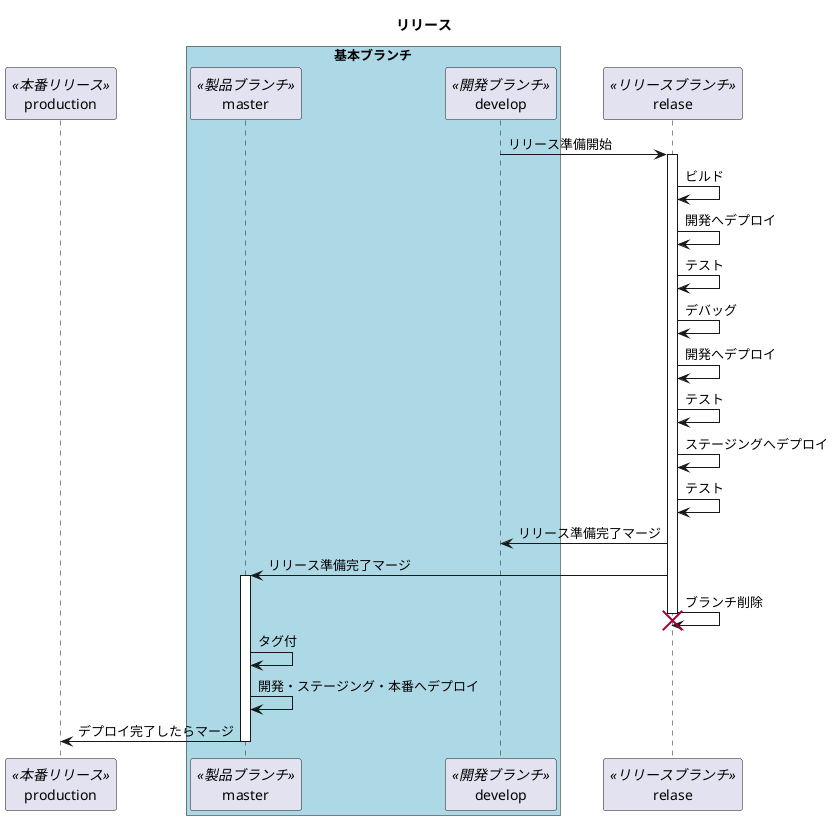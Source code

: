 @startuml
title リリース

participant production as production <<本番リリース>>
box "基本ブランチ" #LightBlue
  participant master as master <<製品ブランチ>>
  participant develop as develop <<開発ブランチ>>
end box
participant relase as relase <<リリースブランチ>>

develop -> relase : リリース準備開始
activate relase
relase -> relase : ビルド
relase -> relase : 開発へデプロイ
relase -> relase : テスト
relase -> relase : デバッグ
relase -> relase : 開発へデプロイ
relase -> relase : テスト
relase -> relase : ステージングへデプロイ
relase -> relase : テスト
relase -> develop : リリース準備完了マージ
relase -> master : リリース準備完了マージ
activate master
relase -> relase : ブランチ削除
destroy relase
deactivate relase

master -> master : タグ付
master -> master : 開発・ステージング・本番へデプロイ
master -> production : デプロイ完了したらマージ
deactivate master


@enduml
